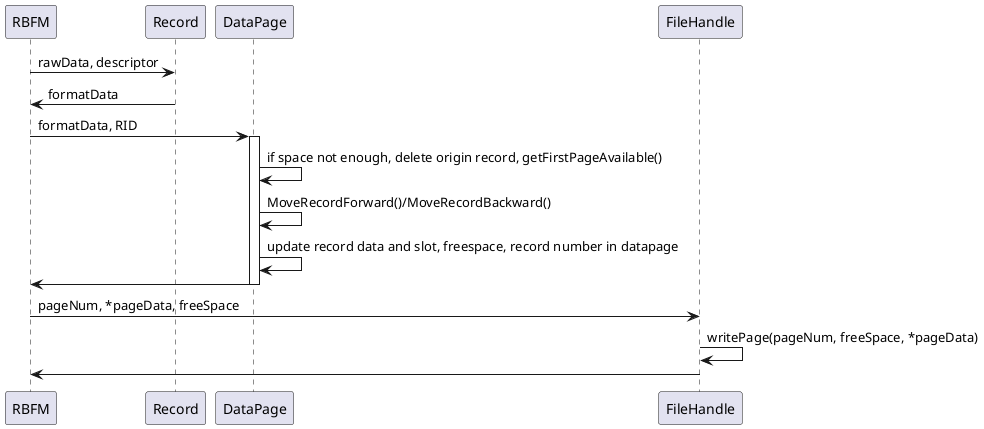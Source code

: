 @startuml

participant RBFM as R
participant Record as RC
participant DataPage as D
participant FileHandle as F

R -> RC: rawData, descriptor
RC -> R: formatData
R -> D: formatData, RID
activate D
D -> D: if space not enough, delete origin record, getFirstPageAvailable()
D -> D: MoveRecordForward()/MoveRecordBackward()
D -> D: update record data and slot, freespace, record number in datapage
D -> R
deactivate D
R -> F: pageNum, *pageData, freeSpace
F -> F: writePage(pageNum, freeSpace, *pageData)
F -> R
@enduml